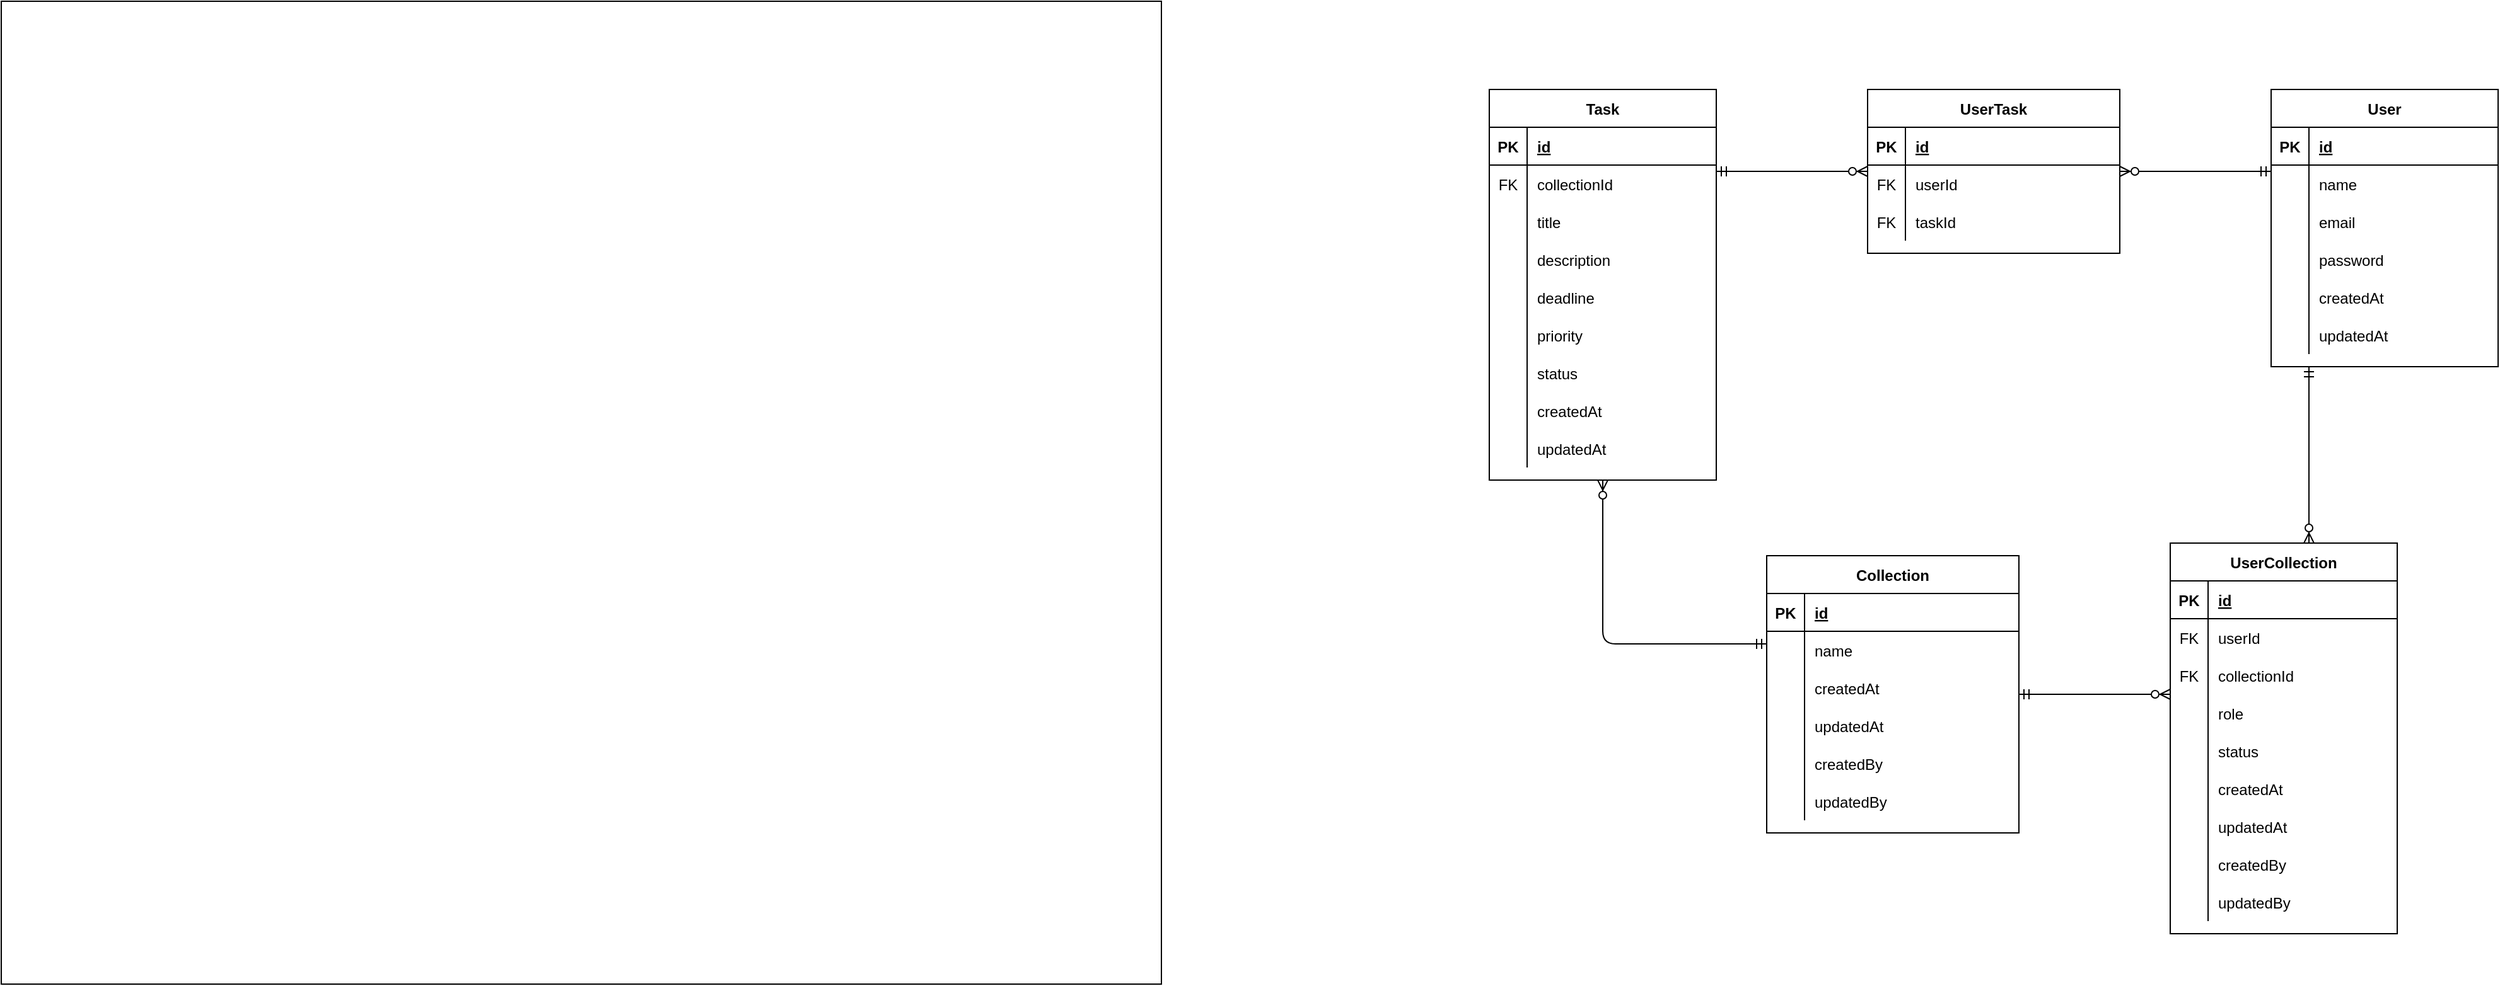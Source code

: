 <mxfile version="14.6.13" type="device"><diagram id="LHJUbzZDB-4HlDndaGVA" name="Page-1"><mxGraphModel dx="2553" dy="493" grid="1" gridSize="10" guides="1" tooltips="1" connect="1" arrows="1" fold="1" page="1" pageScale="1" pageWidth="850" pageHeight="1100" math="0" shadow="0"><root><mxCell id="0"/><mxCell id="1" parent="0"/><mxCell id="ROR3m7TJG-8Ucm5256rc-1" value="User" style="shape=table;startSize=30;container=1;collapsible=1;childLayout=tableLayout;fixedRows=1;rowLines=0;fontStyle=1;align=center;resizeLast=1;" parent="1" vertex="1"><mxGeometry x="600" y="120" width="180" height="220" as="geometry"/></mxCell><mxCell id="ROR3m7TJG-8Ucm5256rc-2" value="" style="shape=partialRectangle;collapsible=0;dropTarget=0;pointerEvents=0;fillColor=none;top=0;left=0;bottom=1;right=0;points=[[0,0.5],[1,0.5]];portConstraint=eastwest;" parent="ROR3m7TJG-8Ucm5256rc-1" vertex="1"><mxGeometry y="30" width="180" height="30" as="geometry"/></mxCell><mxCell id="ROR3m7TJG-8Ucm5256rc-3" value="PK" style="shape=partialRectangle;connectable=0;fillColor=none;top=0;left=0;bottom=0;right=0;fontStyle=1;overflow=hidden;" parent="ROR3m7TJG-8Ucm5256rc-2" vertex="1"><mxGeometry width="30" height="30" as="geometry"/></mxCell><mxCell id="ROR3m7TJG-8Ucm5256rc-4" value="id" style="shape=partialRectangle;connectable=0;fillColor=none;top=0;left=0;bottom=0;right=0;align=left;spacingLeft=6;fontStyle=5;overflow=hidden;" parent="ROR3m7TJG-8Ucm5256rc-2" vertex="1"><mxGeometry x="30" width="150" height="30" as="geometry"/></mxCell><mxCell id="ROR3m7TJG-8Ucm5256rc-5" value="" style="shape=partialRectangle;collapsible=0;dropTarget=0;pointerEvents=0;fillColor=none;top=0;left=0;bottom=0;right=0;points=[[0,0.5],[1,0.5]];portConstraint=eastwest;" parent="ROR3m7TJG-8Ucm5256rc-1" vertex="1"><mxGeometry y="60" width="180" height="30" as="geometry"/></mxCell><mxCell id="ROR3m7TJG-8Ucm5256rc-6" value="" style="shape=partialRectangle;connectable=0;fillColor=none;top=0;left=0;bottom=0;right=0;editable=1;overflow=hidden;" parent="ROR3m7TJG-8Ucm5256rc-5" vertex="1"><mxGeometry width="30" height="30" as="geometry"/></mxCell><mxCell id="ROR3m7TJG-8Ucm5256rc-7" value="name" style="shape=partialRectangle;connectable=0;fillColor=none;top=0;left=0;bottom=0;right=0;align=left;spacingLeft=6;overflow=hidden;" parent="ROR3m7TJG-8Ucm5256rc-5" vertex="1"><mxGeometry x="30" width="150" height="30" as="geometry"/></mxCell><mxCell id="ROR3m7TJG-8Ucm5256rc-8" value="" style="shape=partialRectangle;collapsible=0;dropTarget=0;pointerEvents=0;fillColor=none;top=0;left=0;bottom=0;right=0;points=[[0,0.5],[1,0.5]];portConstraint=eastwest;" parent="ROR3m7TJG-8Ucm5256rc-1" vertex="1"><mxGeometry y="90" width="180" height="30" as="geometry"/></mxCell><mxCell id="ROR3m7TJG-8Ucm5256rc-9" value="" style="shape=partialRectangle;connectable=0;fillColor=none;top=0;left=0;bottom=0;right=0;editable=1;overflow=hidden;" parent="ROR3m7TJG-8Ucm5256rc-8" vertex="1"><mxGeometry width="30" height="30" as="geometry"/></mxCell><mxCell id="ROR3m7TJG-8Ucm5256rc-10" value="email" style="shape=partialRectangle;connectable=0;fillColor=none;top=0;left=0;bottom=0;right=0;align=left;spacingLeft=6;overflow=hidden;" parent="ROR3m7TJG-8Ucm5256rc-8" vertex="1"><mxGeometry x="30" width="150" height="30" as="geometry"/></mxCell><mxCell id="ROR3m7TJG-8Ucm5256rc-11" value="" style="shape=partialRectangle;collapsible=0;dropTarget=0;pointerEvents=0;fillColor=none;top=0;left=0;bottom=0;right=0;points=[[0,0.5],[1,0.5]];portConstraint=eastwest;" parent="ROR3m7TJG-8Ucm5256rc-1" vertex="1"><mxGeometry y="120" width="180" height="30" as="geometry"/></mxCell><mxCell id="ROR3m7TJG-8Ucm5256rc-12" value="" style="shape=partialRectangle;connectable=0;fillColor=none;top=0;left=0;bottom=0;right=0;editable=1;overflow=hidden;" parent="ROR3m7TJG-8Ucm5256rc-11" vertex="1"><mxGeometry width="30" height="30" as="geometry"/></mxCell><mxCell id="ROR3m7TJG-8Ucm5256rc-13" value="password" style="shape=partialRectangle;connectable=0;fillColor=none;top=0;left=0;bottom=0;right=0;align=left;spacingLeft=6;overflow=hidden;" parent="ROR3m7TJG-8Ucm5256rc-11" vertex="1"><mxGeometry x="30" width="150" height="30" as="geometry"/></mxCell><mxCell id="ROR3m7TJG-8Ucm5256rc-14" value="" style="shape=partialRectangle;collapsible=0;dropTarget=0;pointerEvents=0;fillColor=none;top=0;left=0;bottom=0;right=0;points=[[0,0.5],[1,0.5]];portConstraint=eastwest;" parent="ROR3m7TJG-8Ucm5256rc-1" vertex="1"><mxGeometry y="150" width="180" height="30" as="geometry"/></mxCell><mxCell id="ROR3m7TJG-8Ucm5256rc-15" value="" style="shape=partialRectangle;connectable=0;fillColor=none;top=0;left=0;bottom=0;right=0;editable=1;overflow=hidden;" parent="ROR3m7TJG-8Ucm5256rc-14" vertex="1"><mxGeometry width="30" height="30" as="geometry"/></mxCell><mxCell id="ROR3m7TJG-8Ucm5256rc-16" value="createdAt" style="shape=partialRectangle;connectable=0;fillColor=none;top=0;left=0;bottom=0;right=0;align=left;spacingLeft=6;overflow=hidden;" parent="ROR3m7TJG-8Ucm5256rc-14" vertex="1"><mxGeometry x="30" width="150" height="30" as="geometry"/></mxCell><mxCell id="ROR3m7TJG-8Ucm5256rc-17" value="" style="shape=partialRectangle;collapsible=0;dropTarget=0;pointerEvents=0;fillColor=none;top=0;left=0;bottom=0;right=0;points=[[0,0.5],[1,0.5]];portConstraint=eastwest;" parent="ROR3m7TJG-8Ucm5256rc-1" vertex="1"><mxGeometry y="180" width="180" height="30" as="geometry"/></mxCell><mxCell id="ROR3m7TJG-8Ucm5256rc-18" value="" style="shape=partialRectangle;connectable=0;fillColor=none;top=0;left=0;bottom=0;right=0;editable=1;overflow=hidden;" parent="ROR3m7TJG-8Ucm5256rc-17" vertex="1"><mxGeometry width="30" height="30" as="geometry"/></mxCell><mxCell id="ROR3m7TJG-8Ucm5256rc-19" value="updatedAt" style="shape=partialRectangle;connectable=0;fillColor=none;top=0;left=0;bottom=0;right=0;align=left;spacingLeft=6;overflow=hidden;" parent="ROR3m7TJG-8Ucm5256rc-17" vertex="1"><mxGeometry x="30" width="150" height="30" as="geometry"/></mxCell><mxCell id="ROR3m7TJG-8Ucm5256rc-20" value="UserTask" style="shape=table;startSize=30;container=1;collapsible=1;childLayout=tableLayout;fixedRows=1;rowLines=0;fontStyle=1;align=center;resizeLast=1;" parent="1" vertex="1"><mxGeometry x="280" y="120" width="200" height="130" as="geometry"/></mxCell><mxCell id="ROR3m7TJG-8Ucm5256rc-21" value="" style="shape=partialRectangle;collapsible=0;dropTarget=0;pointerEvents=0;fillColor=none;top=0;left=0;bottom=1;right=0;points=[[0,0.5],[1,0.5]];portConstraint=eastwest;" parent="ROR3m7TJG-8Ucm5256rc-20" vertex="1"><mxGeometry y="30" width="200" height="30" as="geometry"/></mxCell><mxCell id="ROR3m7TJG-8Ucm5256rc-22" value="PK" style="shape=partialRectangle;connectable=0;fillColor=none;top=0;left=0;bottom=0;right=0;fontStyle=1;overflow=hidden;" parent="ROR3m7TJG-8Ucm5256rc-21" vertex="1"><mxGeometry width="30" height="30" as="geometry"/></mxCell><mxCell id="ROR3m7TJG-8Ucm5256rc-23" value="id" style="shape=partialRectangle;connectable=0;fillColor=none;top=0;left=0;bottom=0;right=0;align=left;spacingLeft=6;fontStyle=5;overflow=hidden;" parent="ROR3m7TJG-8Ucm5256rc-21" vertex="1"><mxGeometry x="30" width="170" height="30" as="geometry"/></mxCell><mxCell id="ROR3m7TJG-8Ucm5256rc-109" value="" style="shape=partialRectangle;collapsible=0;dropTarget=0;pointerEvents=0;fillColor=none;top=0;left=0;bottom=0;right=0;points=[[0,0.5],[1,0.5]];portConstraint=eastwest;" parent="ROR3m7TJG-8Ucm5256rc-20" vertex="1"><mxGeometry y="60" width="200" height="30" as="geometry"/></mxCell><mxCell id="ROR3m7TJG-8Ucm5256rc-110" value="FK" style="shape=partialRectangle;connectable=0;fillColor=none;top=0;left=0;bottom=0;right=0;fontStyle=0;overflow=hidden;" parent="ROR3m7TJG-8Ucm5256rc-109" vertex="1"><mxGeometry width="30" height="30" as="geometry"/></mxCell><mxCell id="ROR3m7TJG-8Ucm5256rc-111" value="userId" style="shape=partialRectangle;connectable=0;fillColor=none;top=0;left=0;bottom=0;right=0;align=left;spacingLeft=6;fontStyle=0;overflow=hidden;" parent="ROR3m7TJG-8Ucm5256rc-109" vertex="1"><mxGeometry x="30" width="170" height="30" as="geometry"/></mxCell><mxCell id="ROR3m7TJG-8Ucm5256rc-102" value="" style="shape=partialRectangle;collapsible=0;dropTarget=0;pointerEvents=0;fillColor=none;top=0;left=0;bottom=0;right=0;points=[[0,0.5],[1,0.5]];portConstraint=eastwest;" parent="ROR3m7TJG-8Ucm5256rc-20" vertex="1"><mxGeometry y="90" width="200" height="30" as="geometry"/></mxCell><mxCell id="ROR3m7TJG-8Ucm5256rc-103" value="FK" style="shape=partialRectangle;connectable=0;fillColor=none;top=0;left=0;bottom=0;right=0;fontStyle=0;overflow=hidden;" parent="ROR3m7TJG-8Ucm5256rc-102" vertex="1"><mxGeometry width="30" height="30" as="geometry"/></mxCell><mxCell id="ROR3m7TJG-8Ucm5256rc-104" value="taskId" style="shape=partialRectangle;connectable=0;fillColor=none;top=0;left=0;bottom=0;right=0;align=left;spacingLeft=6;fontStyle=0;overflow=hidden;" parent="ROR3m7TJG-8Ucm5256rc-102" vertex="1"><mxGeometry x="30" width="170" height="30" as="geometry"/></mxCell><mxCell id="ROR3m7TJG-8Ucm5256rc-33" value="Task" style="shape=table;startSize=30;container=1;collapsible=1;childLayout=tableLayout;fixedRows=1;rowLines=0;fontStyle=1;align=center;resizeLast=1;" parent="1" vertex="1"><mxGeometry x="-20" y="120" width="180" height="310" as="geometry"/></mxCell><mxCell id="ROR3m7TJG-8Ucm5256rc-34" value="" style="shape=partialRectangle;collapsible=0;dropTarget=0;pointerEvents=0;fillColor=none;top=0;left=0;bottom=1;right=0;points=[[0,0.5],[1,0.5]];portConstraint=eastwest;" parent="ROR3m7TJG-8Ucm5256rc-33" vertex="1"><mxGeometry y="30" width="180" height="30" as="geometry"/></mxCell><mxCell id="ROR3m7TJG-8Ucm5256rc-35" value="PK" style="shape=partialRectangle;connectable=0;fillColor=none;top=0;left=0;bottom=0;right=0;fontStyle=1;overflow=hidden;" parent="ROR3m7TJG-8Ucm5256rc-34" vertex="1"><mxGeometry width="30" height="30" as="geometry"/></mxCell><mxCell id="ROR3m7TJG-8Ucm5256rc-36" value="id" style="shape=partialRectangle;connectable=0;fillColor=none;top=0;left=0;bottom=0;right=0;align=left;spacingLeft=6;fontStyle=5;overflow=hidden;" parent="ROR3m7TJG-8Ucm5256rc-34" vertex="1"><mxGeometry x="30" width="150" height="30" as="geometry"/></mxCell><mxCell id="ROR3m7TJG-8Ucm5256rc-112" value="" style="shape=partialRectangle;collapsible=0;dropTarget=0;pointerEvents=0;fillColor=none;top=0;left=0;bottom=0;right=0;points=[[0,0.5],[1,0.5]];portConstraint=eastwest;" parent="ROR3m7TJG-8Ucm5256rc-33" vertex="1"><mxGeometry y="60" width="180" height="30" as="geometry"/></mxCell><mxCell id="ROR3m7TJG-8Ucm5256rc-113" value="FK" style="shape=partialRectangle;connectable=0;fillColor=none;top=0;left=0;bottom=0;right=0;fontStyle=0;overflow=hidden;" parent="ROR3m7TJG-8Ucm5256rc-112" vertex="1"><mxGeometry width="30" height="30" as="geometry"/></mxCell><mxCell id="ROR3m7TJG-8Ucm5256rc-114" value="collectionId" style="shape=partialRectangle;connectable=0;fillColor=none;top=0;left=0;bottom=0;right=0;align=left;spacingLeft=6;fontStyle=0;overflow=hidden;" parent="ROR3m7TJG-8Ucm5256rc-112" vertex="1"><mxGeometry x="30" width="150" height="30" as="geometry"/></mxCell><mxCell id="ROR3m7TJG-8Ucm5256rc-37" value="" style="shape=partialRectangle;collapsible=0;dropTarget=0;pointerEvents=0;fillColor=none;top=0;left=0;bottom=0;right=0;points=[[0,0.5],[1,0.5]];portConstraint=eastwest;" parent="ROR3m7TJG-8Ucm5256rc-33" vertex="1"><mxGeometry y="90" width="180" height="30" as="geometry"/></mxCell><mxCell id="ROR3m7TJG-8Ucm5256rc-38" value="" style="shape=partialRectangle;connectable=0;fillColor=none;top=0;left=0;bottom=0;right=0;editable=1;overflow=hidden;" parent="ROR3m7TJG-8Ucm5256rc-37" vertex="1"><mxGeometry width="30" height="30" as="geometry"/></mxCell><mxCell id="ROR3m7TJG-8Ucm5256rc-39" value="title" style="shape=partialRectangle;connectable=0;fillColor=none;top=0;left=0;bottom=0;right=0;align=left;spacingLeft=6;overflow=hidden;" parent="ROR3m7TJG-8Ucm5256rc-37" vertex="1"><mxGeometry x="30" width="150" height="30" as="geometry"/></mxCell><mxCell id="ROR3m7TJG-8Ucm5256rc-40" value="" style="shape=partialRectangle;collapsible=0;dropTarget=0;pointerEvents=0;fillColor=none;top=0;left=0;bottom=0;right=0;points=[[0,0.5],[1,0.5]];portConstraint=eastwest;" parent="ROR3m7TJG-8Ucm5256rc-33" vertex="1"><mxGeometry y="120" width="180" height="30" as="geometry"/></mxCell><mxCell id="ROR3m7TJG-8Ucm5256rc-41" value="" style="shape=partialRectangle;connectable=0;fillColor=none;top=0;left=0;bottom=0;right=0;editable=1;overflow=hidden;" parent="ROR3m7TJG-8Ucm5256rc-40" vertex="1"><mxGeometry width="30" height="30" as="geometry"/></mxCell><mxCell id="ROR3m7TJG-8Ucm5256rc-42" value="description" style="shape=partialRectangle;connectable=0;fillColor=none;top=0;left=0;bottom=0;right=0;align=left;spacingLeft=6;overflow=hidden;" parent="ROR3m7TJG-8Ucm5256rc-40" vertex="1"><mxGeometry x="30" width="150" height="30" as="geometry"/></mxCell><mxCell id="ROR3m7TJG-8Ucm5256rc-43" value="" style="shape=partialRectangle;collapsible=0;dropTarget=0;pointerEvents=0;fillColor=none;top=0;left=0;bottom=0;right=0;points=[[0,0.5],[1,0.5]];portConstraint=eastwest;" parent="ROR3m7TJG-8Ucm5256rc-33" vertex="1"><mxGeometry y="150" width="180" height="30" as="geometry"/></mxCell><mxCell id="ROR3m7TJG-8Ucm5256rc-44" value="" style="shape=partialRectangle;connectable=0;fillColor=none;top=0;left=0;bottom=0;right=0;editable=1;overflow=hidden;" parent="ROR3m7TJG-8Ucm5256rc-43" vertex="1"><mxGeometry width="30" height="30" as="geometry"/></mxCell><mxCell id="ROR3m7TJG-8Ucm5256rc-45" value="deadline" style="shape=partialRectangle;connectable=0;fillColor=none;top=0;left=0;bottom=0;right=0;align=left;spacingLeft=6;overflow=hidden;" parent="ROR3m7TJG-8Ucm5256rc-43" vertex="1"><mxGeometry x="30" width="150" height="30" as="geometry"/></mxCell><mxCell id="ROR3m7TJG-8Ucm5256rc-46" value="" style="shape=partialRectangle;collapsible=0;dropTarget=0;pointerEvents=0;fillColor=none;top=0;left=0;bottom=0;right=0;points=[[0,0.5],[1,0.5]];portConstraint=eastwest;" parent="ROR3m7TJG-8Ucm5256rc-33" vertex="1"><mxGeometry y="180" width="180" height="30" as="geometry"/></mxCell><mxCell id="ROR3m7TJG-8Ucm5256rc-47" value="" style="shape=partialRectangle;connectable=0;fillColor=none;top=0;left=0;bottom=0;right=0;editable=1;overflow=hidden;" parent="ROR3m7TJG-8Ucm5256rc-46" vertex="1"><mxGeometry width="30" height="30" as="geometry"/></mxCell><mxCell id="ROR3m7TJG-8Ucm5256rc-48" value="priority" style="shape=partialRectangle;connectable=0;fillColor=none;top=0;left=0;bottom=0;right=0;align=left;spacingLeft=6;overflow=hidden;" parent="ROR3m7TJG-8Ucm5256rc-46" vertex="1"><mxGeometry x="30" width="150" height="30" as="geometry"/></mxCell><mxCell id="ROR3m7TJG-8Ucm5256rc-49" value="" style="shape=partialRectangle;collapsible=0;dropTarget=0;pointerEvents=0;fillColor=none;top=0;left=0;bottom=0;right=0;points=[[0,0.5],[1,0.5]];portConstraint=eastwest;" parent="ROR3m7TJG-8Ucm5256rc-33" vertex="1"><mxGeometry y="210" width="180" height="30" as="geometry"/></mxCell><mxCell id="ROR3m7TJG-8Ucm5256rc-50" value="" style="shape=partialRectangle;connectable=0;fillColor=none;top=0;left=0;bottom=0;right=0;editable=1;overflow=hidden;" parent="ROR3m7TJG-8Ucm5256rc-49" vertex="1"><mxGeometry width="30" height="30" as="geometry"/></mxCell><mxCell id="ROR3m7TJG-8Ucm5256rc-51" value="status" style="shape=partialRectangle;connectable=0;fillColor=none;top=0;left=0;bottom=0;right=0;align=left;spacingLeft=6;overflow=hidden;" parent="ROR3m7TJG-8Ucm5256rc-49" vertex="1"><mxGeometry x="30" width="150" height="30" as="geometry"/></mxCell><mxCell id="ROR3m7TJG-8Ucm5256rc-52" value="" style="shape=partialRectangle;collapsible=0;dropTarget=0;pointerEvents=0;fillColor=none;top=0;left=0;bottom=0;right=0;points=[[0,0.5],[1,0.5]];portConstraint=eastwest;" parent="ROR3m7TJG-8Ucm5256rc-33" vertex="1"><mxGeometry y="240" width="180" height="30" as="geometry"/></mxCell><mxCell id="ROR3m7TJG-8Ucm5256rc-53" value="" style="shape=partialRectangle;connectable=0;fillColor=none;top=0;left=0;bottom=0;right=0;editable=1;overflow=hidden;" parent="ROR3m7TJG-8Ucm5256rc-52" vertex="1"><mxGeometry width="30" height="30" as="geometry"/></mxCell><mxCell id="ROR3m7TJG-8Ucm5256rc-54" value="createdAt" style="shape=partialRectangle;connectable=0;fillColor=none;top=0;left=0;bottom=0;right=0;align=left;spacingLeft=6;overflow=hidden;" parent="ROR3m7TJG-8Ucm5256rc-52" vertex="1"><mxGeometry x="30" width="150" height="30" as="geometry"/></mxCell><mxCell id="ROR3m7TJG-8Ucm5256rc-55" value="" style="shape=partialRectangle;collapsible=0;dropTarget=0;pointerEvents=0;fillColor=none;top=0;left=0;bottom=0;right=0;points=[[0,0.5],[1,0.5]];portConstraint=eastwest;" parent="ROR3m7TJG-8Ucm5256rc-33" vertex="1"><mxGeometry y="270" width="180" height="30" as="geometry"/></mxCell><mxCell id="ROR3m7TJG-8Ucm5256rc-56" value="" style="shape=partialRectangle;connectable=0;fillColor=none;top=0;left=0;bottom=0;right=0;editable=1;overflow=hidden;" parent="ROR3m7TJG-8Ucm5256rc-55" vertex="1"><mxGeometry width="30" height="30" as="geometry"/></mxCell><mxCell id="ROR3m7TJG-8Ucm5256rc-57" value="updatedAt" style="shape=partialRectangle;connectable=0;fillColor=none;top=0;left=0;bottom=0;right=0;align=left;spacingLeft=6;overflow=hidden;" parent="ROR3m7TJG-8Ucm5256rc-55" vertex="1"><mxGeometry x="30" width="150" height="30" as="geometry"/></mxCell><mxCell id="ROR3m7TJG-8Ucm5256rc-58" value="Collection" style="shape=table;startSize=30;container=1;collapsible=1;childLayout=tableLayout;fixedRows=1;rowLines=0;fontStyle=1;align=center;resizeLast=1;" parent="1" vertex="1"><mxGeometry x="200" y="490" width="200" height="220" as="geometry"/></mxCell><mxCell id="ROR3m7TJG-8Ucm5256rc-59" value="" style="shape=partialRectangle;collapsible=0;dropTarget=0;pointerEvents=0;fillColor=none;top=0;left=0;bottom=1;right=0;points=[[0,0.5],[1,0.5]];portConstraint=eastwest;" parent="ROR3m7TJG-8Ucm5256rc-58" vertex="1"><mxGeometry y="30" width="200" height="30" as="geometry"/></mxCell><mxCell id="ROR3m7TJG-8Ucm5256rc-60" value="PK" style="shape=partialRectangle;connectable=0;fillColor=none;top=0;left=0;bottom=0;right=0;fontStyle=1;overflow=hidden;" parent="ROR3m7TJG-8Ucm5256rc-59" vertex="1"><mxGeometry width="30" height="30" as="geometry"/></mxCell><mxCell id="ROR3m7TJG-8Ucm5256rc-61" value="id" style="shape=partialRectangle;connectable=0;fillColor=none;top=0;left=0;bottom=0;right=0;align=left;spacingLeft=6;fontStyle=5;overflow=hidden;" parent="ROR3m7TJG-8Ucm5256rc-59" vertex="1"><mxGeometry x="30" width="170" height="30" as="geometry"/></mxCell><mxCell id="ROR3m7TJG-8Ucm5256rc-62" value="" style="shape=partialRectangle;collapsible=0;dropTarget=0;pointerEvents=0;fillColor=none;top=0;left=0;bottom=0;right=0;points=[[0,0.5],[1,0.5]];portConstraint=eastwest;" parent="ROR3m7TJG-8Ucm5256rc-58" vertex="1"><mxGeometry y="60" width="200" height="30" as="geometry"/></mxCell><mxCell id="ROR3m7TJG-8Ucm5256rc-63" value="" style="shape=partialRectangle;connectable=0;fillColor=none;top=0;left=0;bottom=0;right=0;editable=1;overflow=hidden;" parent="ROR3m7TJG-8Ucm5256rc-62" vertex="1"><mxGeometry width="30" height="30" as="geometry"/></mxCell><mxCell id="ROR3m7TJG-8Ucm5256rc-64" value="name" style="shape=partialRectangle;connectable=0;fillColor=none;top=0;left=0;bottom=0;right=0;align=left;spacingLeft=6;overflow=hidden;" parent="ROR3m7TJG-8Ucm5256rc-62" vertex="1"><mxGeometry x="30" width="170" height="30" as="geometry"/></mxCell><mxCell id="ROR3m7TJG-8Ucm5256rc-65" value="" style="shape=partialRectangle;collapsible=0;dropTarget=0;pointerEvents=0;fillColor=none;top=0;left=0;bottom=0;right=0;points=[[0,0.5],[1,0.5]];portConstraint=eastwest;" parent="ROR3m7TJG-8Ucm5256rc-58" vertex="1"><mxGeometry y="90" width="200" height="30" as="geometry"/></mxCell><mxCell id="ROR3m7TJG-8Ucm5256rc-66" value="" style="shape=partialRectangle;connectable=0;fillColor=none;top=0;left=0;bottom=0;right=0;editable=1;overflow=hidden;" parent="ROR3m7TJG-8Ucm5256rc-65" vertex="1"><mxGeometry width="30" height="30" as="geometry"/></mxCell><mxCell id="ROR3m7TJG-8Ucm5256rc-67" value="createdAt" style="shape=partialRectangle;connectable=0;fillColor=none;top=0;left=0;bottom=0;right=0;align=left;spacingLeft=6;overflow=hidden;" parent="ROR3m7TJG-8Ucm5256rc-65" vertex="1"><mxGeometry x="30" width="170" height="30" as="geometry"/></mxCell><mxCell id="ROR3m7TJG-8Ucm5256rc-68" value="" style="shape=partialRectangle;collapsible=0;dropTarget=0;pointerEvents=0;fillColor=none;top=0;left=0;bottom=0;right=0;points=[[0,0.5],[1,0.5]];portConstraint=eastwest;" parent="ROR3m7TJG-8Ucm5256rc-58" vertex="1"><mxGeometry y="120" width="200" height="30" as="geometry"/></mxCell><mxCell id="ROR3m7TJG-8Ucm5256rc-69" value="" style="shape=partialRectangle;connectable=0;fillColor=none;top=0;left=0;bottom=0;right=0;editable=1;overflow=hidden;" parent="ROR3m7TJG-8Ucm5256rc-68" vertex="1"><mxGeometry width="30" height="30" as="geometry"/></mxCell><mxCell id="ROR3m7TJG-8Ucm5256rc-70" value="updatedAt" style="shape=partialRectangle;connectable=0;fillColor=none;top=0;left=0;bottom=0;right=0;align=left;spacingLeft=6;overflow=hidden;" parent="ROR3m7TJG-8Ucm5256rc-68" vertex="1"><mxGeometry x="30" width="170" height="30" as="geometry"/></mxCell><mxCell id="ROR3m7TJG-8Ucm5256rc-74" value="" style="shape=partialRectangle;collapsible=0;dropTarget=0;pointerEvents=0;fillColor=none;top=0;left=0;bottom=0;right=0;points=[[0,0.5],[1,0.5]];portConstraint=eastwest;" parent="ROR3m7TJG-8Ucm5256rc-58" vertex="1"><mxGeometry y="150" width="200" height="30" as="geometry"/></mxCell><mxCell id="ROR3m7TJG-8Ucm5256rc-75" value="" style="shape=partialRectangle;connectable=0;fillColor=none;top=0;left=0;bottom=0;right=0;editable=1;overflow=hidden;" parent="ROR3m7TJG-8Ucm5256rc-74" vertex="1"><mxGeometry width="30" height="30" as="geometry"/></mxCell><mxCell id="ROR3m7TJG-8Ucm5256rc-76" value="createdBy" style="shape=partialRectangle;connectable=0;fillColor=none;top=0;left=0;bottom=0;right=0;align=left;spacingLeft=6;overflow=hidden;" parent="ROR3m7TJG-8Ucm5256rc-74" vertex="1"><mxGeometry x="30" width="170" height="30" as="geometry"/></mxCell><mxCell id="ROR3m7TJG-8Ucm5256rc-71" value="" style="shape=partialRectangle;collapsible=0;dropTarget=0;pointerEvents=0;fillColor=none;top=0;left=0;bottom=0;right=0;points=[[0,0.5],[1,0.5]];portConstraint=eastwest;" parent="ROR3m7TJG-8Ucm5256rc-58" vertex="1"><mxGeometry y="180" width="200" height="30" as="geometry"/></mxCell><mxCell id="ROR3m7TJG-8Ucm5256rc-72" value="" style="shape=partialRectangle;connectable=0;fillColor=none;top=0;left=0;bottom=0;right=0;editable=1;overflow=hidden;" parent="ROR3m7TJG-8Ucm5256rc-71" vertex="1"><mxGeometry width="30" height="30" as="geometry"/></mxCell><mxCell id="ROR3m7TJG-8Ucm5256rc-73" value="updatedBy" style="shape=partialRectangle;connectable=0;fillColor=none;top=0;left=0;bottom=0;right=0;align=left;spacingLeft=6;overflow=hidden;" parent="ROR3m7TJG-8Ucm5256rc-71" vertex="1"><mxGeometry x="30" width="170" height="30" as="geometry"/></mxCell><mxCell id="ROR3m7TJG-8Ucm5256rc-77" value="UserCollection" style="shape=table;startSize=30;container=1;collapsible=1;childLayout=tableLayout;fixedRows=1;rowLines=0;fontStyle=1;align=center;resizeLast=1;" parent="1" vertex="1"><mxGeometry x="520" y="480" width="180" height="310" as="geometry"/></mxCell><mxCell id="ROR3m7TJG-8Ucm5256rc-78" value="" style="shape=partialRectangle;collapsible=0;dropTarget=0;pointerEvents=0;fillColor=none;top=0;left=0;bottom=1;right=0;points=[[0,0.5],[1,0.5]];portConstraint=eastwest;" parent="ROR3m7TJG-8Ucm5256rc-77" vertex="1"><mxGeometry y="30" width="180" height="30" as="geometry"/></mxCell><mxCell id="ROR3m7TJG-8Ucm5256rc-79" value="PK" style="shape=partialRectangle;connectable=0;fillColor=none;top=0;left=0;bottom=0;right=0;fontStyle=1;overflow=hidden;" parent="ROR3m7TJG-8Ucm5256rc-78" vertex="1"><mxGeometry width="30" height="30" as="geometry"/></mxCell><mxCell id="ROR3m7TJG-8Ucm5256rc-80" value="id" style="shape=partialRectangle;connectable=0;fillColor=none;top=0;left=0;bottom=0;right=0;align=left;spacingLeft=6;fontStyle=5;overflow=hidden;" parent="ROR3m7TJG-8Ucm5256rc-78" vertex="1"><mxGeometry x="30" width="150" height="30" as="geometry"/></mxCell><mxCell id="ROR3m7TJG-8Ucm5256rc-115" value="" style="shape=partialRectangle;collapsible=0;dropTarget=0;pointerEvents=0;fillColor=none;top=0;left=0;bottom=0;right=0;points=[[0,0.5],[1,0.5]];portConstraint=eastwest;" parent="ROR3m7TJG-8Ucm5256rc-77" vertex="1"><mxGeometry y="60" width="180" height="30" as="geometry"/></mxCell><mxCell id="ROR3m7TJG-8Ucm5256rc-116" value="FK" style="shape=partialRectangle;connectable=0;fillColor=none;top=0;left=0;bottom=0;right=0;fontStyle=0;overflow=hidden;" parent="ROR3m7TJG-8Ucm5256rc-115" vertex="1"><mxGeometry width="30" height="30" as="geometry"/></mxCell><mxCell id="ROR3m7TJG-8Ucm5256rc-117" value="userId" style="shape=partialRectangle;connectable=0;fillColor=none;top=0;left=0;bottom=0;right=0;align=left;spacingLeft=6;fontStyle=0;overflow=hidden;" parent="ROR3m7TJG-8Ucm5256rc-115" vertex="1"><mxGeometry x="30" width="150" height="30" as="geometry"/></mxCell><mxCell id="ROR3m7TJG-8Ucm5256rc-118" value="" style="shape=partialRectangle;collapsible=0;dropTarget=0;pointerEvents=0;fillColor=none;top=0;left=0;bottom=0;right=0;points=[[0,0.5],[1,0.5]];portConstraint=eastwest;" parent="ROR3m7TJG-8Ucm5256rc-77" vertex="1"><mxGeometry y="90" width="180" height="30" as="geometry"/></mxCell><mxCell id="ROR3m7TJG-8Ucm5256rc-119" value="FK" style="shape=partialRectangle;connectable=0;fillColor=none;top=0;left=0;bottom=0;right=0;fontStyle=0;overflow=hidden;" parent="ROR3m7TJG-8Ucm5256rc-118" vertex="1"><mxGeometry width="30" height="30" as="geometry"/></mxCell><mxCell id="ROR3m7TJG-8Ucm5256rc-120" value="collectionId" style="shape=partialRectangle;connectable=0;fillColor=none;top=0;left=0;bottom=0;right=0;align=left;spacingLeft=6;fontStyle=0;overflow=hidden;" parent="ROR3m7TJG-8Ucm5256rc-118" vertex="1"><mxGeometry x="30" width="150" height="30" as="geometry"/></mxCell><mxCell id="ROR3m7TJG-8Ucm5256rc-96" value="" style="shape=partialRectangle;collapsible=0;dropTarget=0;pointerEvents=0;fillColor=none;top=0;left=0;bottom=0;right=0;points=[[0,0.5],[1,0.5]];portConstraint=eastwest;" parent="ROR3m7TJG-8Ucm5256rc-77" vertex="1"><mxGeometry y="120" width="180" height="30" as="geometry"/></mxCell><mxCell id="ROR3m7TJG-8Ucm5256rc-97" value="" style="shape=partialRectangle;connectable=0;fillColor=none;top=0;left=0;bottom=0;right=0;editable=1;overflow=hidden;" parent="ROR3m7TJG-8Ucm5256rc-96" vertex="1"><mxGeometry width="30" height="30" as="geometry"/></mxCell><mxCell id="ROR3m7TJG-8Ucm5256rc-98" value="role" style="shape=partialRectangle;connectable=0;fillColor=none;top=0;left=0;bottom=0;right=0;align=left;spacingLeft=6;overflow=hidden;" parent="ROR3m7TJG-8Ucm5256rc-96" vertex="1"><mxGeometry x="30" width="150" height="30" as="geometry"/></mxCell><mxCell id="ROR3m7TJG-8Ucm5256rc-99" value="" style="shape=partialRectangle;collapsible=0;dropTarget=0;pointerEvents=0;fillColor=none;top=0;left=0;bottom=0;right=0;points=[[0,0.5],[1,0.5]];portConstraint=eastwest;" parent="ROR3m7TJG-8Ucm5256rc-77" vertex="1"><mxGeometry y="150" width="180" height="30" as="geometry"/></mxCell><mxCell id="ROR3m7TJG-8Ucm5256rc-100" value="" style="shape=partialRectangle;connectable=0;fillColor=none;top=0;left=0;bottom=0;right=0;editable=1;overflow=hidden;" parent="ROR3m7TJG-8Ucm5256rc-99" vertex="1"><mxGeometry width="30" height="30" as="geometry"/></mxCell><mxCell id="ROR3m7TJG-8Ucm5256rc-101" value="status" style="shape=partialRectangle;connectable=0;fillColor=none;top=0;left=0;bottom=0;right=0;align=left;spacingLeft=6;overflow=hidden;" parent="ROR3m7TJG-8Ucm5256rc-99" vertex="1"><mxGeometry x="30" width="150" height="30" as="geometry"/></mxCell><mxCell id="ROR3m7TJG-8Ucm5256rc-81" value="" style="shape=partialRectangle;collapsible=0;dropTarget=0;pointerEvents=0;fillColor=none;top=0;left=0;bottom=0;right=0;points=[[0,0.5],[1,0.5]];portConstraint=eastwest;" parent="ROR3m7TJG-8Ucm5256rc-77" vertex="1"><mxGeometry y="180" width="180" height="30" as="geometry"/></mxCell><mxCell id="ROR3m7TJG-8Ucm5256rc-82" value="" style="shape=partialRectangle;connectable=0;fillColor=none;top=0;left=0;bottom=0;right=0;editable=1;overflow=hidden;" parent="ROR3m7TJG-8Ucm5256rc-81" vertex="1"><mxGeometry width="30" height="30" as="geometry"/></mxCell><mxCell id="ROR3m7TJG-8Ucm5256rc-83" value="createdAt" style="shape=partialRectangle;connectable=0;fillColor=none;top=0;left=0;bottom=0;right=0;align=left;spacingLeft=6;overflow=hidden;" parent="ROR3m7TJG-8Ucm5256rc-81" vertex="1"><mxGeometry x="30" width="150" height="30" as="geometry"/></mxCell><mxCell id="ROR3m7TJG-8Ucm5256rc-84" value="" style="shape=partialRectangle;collapsible=0;dropTarget=0;pointerEvents=0;fillColor=none;top=0;left=0;bottom=0;right=0;points=[[0,0.5],[1,0.5]];portConstraint=eastwest;" parent="ROR3m7TJG-8Ucm5256rc-77" vertex="1"><mxGeometry y="210" width="180" height="30" as="geometry"/></mxCell><mxCell id="ROR3m7TJG-8Ucm5256rc-85" value="" style="shape=partialRectangle;connectable=0;fillColor=none;top=0;left=0;bottom=0;right=0;editable=1;overflow=hidden;" parent="ROR3m7TJG-8Ucm5256rc-84" vertex="1"><mxGeometry width="30" height="30" as="geometry"/></mxCell><mxCell id="ROR3m7TJG-8Ucm5256rc-86" value="updatedAt" style="shape=partialRectangle;connectable=0;fillColor=none;top=0;left=0;bottom=0;right=0;align=left;spacingLeft=6;overflow=hidden;" parent="ROR3m7TJG-8Ucm5256rc-84" vertex="1"><mxGeometry x="30" width="150" height="30" as="geometry"/></mxCell><mxCell id="ROR3m7TJG-8Ucm5256rc-87" value="" style="shape=partialRectangle;collapsible=0;dropTarget=0;pointerEvents=0;fillColor=none;top=0;left=0;bottom=0;right=0;points=[[0,0.5],[1,0.5]];portConstraint=eastwest;" parent="ROR3m7TJG-8Ucm5256rc-77" vertex="1"><mxGeometry y="240" width="180" height="30" as="geometry"/></mxCell><mxCell id="ROR3m7TJG-8Ucm5256rc-88" value="" style="shape=partialRectangle;connectable=0;fillColor=none;top=0;left=0;bottom=0;right=0;editable=1;overflow=hidden;" parent="ROR3m7TJG-8Ucm5256rc-87" vertex="1"><mxGeometry width="30" height="30" as="geometry"/></mxCell><mxCell id="ROR3m7TJG-8Ucm5256rc-89" value="createdBy" style="shape=partialRectangle;connectable=0;fillColor=none;top=0;left=0;bottom=0;right=0;align=left;spacingLeft=6;overflow=hidden;" parent="ROR3m7TJG-8Ucm5256rc-87" vertex="1"><mxGeometry x="30" width="150" height="30" as="geometry"/></mxCell><mxCell id="ROR3m7TJG-8Ucm5256rc-90" value="" style="shape=partialRectangle;collapsible=0;dropTarget=0;pointerEvents=0;fillColor=none;top=0;left=0;bottom=0;right=0;points=[[0,0.5],[1,0.5]];portConstraint=eastwest;" parent="ROR3m7TJG-8Ucm5256rc-77" vertex="1"><mxGeometry y="270" width="180" height="30" as="geometry"/></mxCell><mxCell id="ROR3m7TJG-8Ucm5256rc-91" value="" style="shape=partialRectangle;connectable=0;fillColor=none;top=0;left=0;bottom=0;right=0;editable=1;overflow=hidden;" parent="ROR3m7TJG-8Ucm5256rc-90" vertex="1"><mxGeometry width="30" height="30" as="geometry"/></mxCell><mxCell id="ROR3m7TJG-8Ucm5256rc-92" value="updatedBy" style="shape=partialRectangle;connectable=0;fillColor=none;top=0;left=0;bottom=0;right=0;align=left;spacingLeft=6;overflow=hidden;" parent="ROR3m7TJG-8Ucm5256rc-90" vertex="1"><mxGeometry x="30" width="150" height="30" as="geometry"/></mxCell><mxCell id="ROR3m7TJG-8Ucm5256rc-122" value="" style="edgeStyle=orthogonalEdgeStyle;fontSize=12;html=1;endArrow=ERzeroToMany;startArrow=ERmandOne;" parent="1" source="ROR3m7TJG-8Ucm5256rc-1" target="ROR3m7TJG-8Ucm5256rc-20" edge="1"><mxGeometry width="100" height="100" relative="1" as="geometry"><mxPoint x="380" y="370" as="sourcePoint"/><mxPoint x="480" y="270" as="targetPoint"/><Array as="points"><mxPoint x="580" y="185"/><mxPoint x="580" y="185"/></Array></mxGeometry></mxCell><mxCell id="ROR3m7TJG-8Ucm5256rc-123" value="" style="edgeStyle=orthogonalEdgeStyle;fontSize=12;html=1;endArrow=ERzeroToMany;startArrow=ERmandOne;" parent="1" source="ROR3m7TJG-8Ucm5256rc-33" target="ROR3m7TJG-8Ucm5256rc-20" edge="1"><mxGeometry width="100" height="100" relative="1" as="geometry"><mxPoint x="170" y="229.999" as="sourcePoint"/><mxPoint x="290" y="274.94" as="targetPoint"/><Array as="points"><mxPoint x="190" y="185"/><mxPoint x="190" y="185"/></Array></mxGeometry></mxCell><mxCell id="ROR3m7TJG-8Ucm5256rc-124" value="" style="edgeStyle=orthogonalEdgeStyle;fontSize=12;html=1;endArrow=ERzeroToMany;startArrow=ERmandOne;" parent="1" source="ROR3m7TJG-8Ucm5256rc-58" target="ROR3m7TJG-8Ucm5256rc-77" edge="1"><mxGeometry width="100" height="100" relative="1" as="geometry"><mxPoint x="359.94" y="409.999" as="sourcePoint"/><mxPoint x="479.94" y="319.999" as="targetPoint"/><Array as="points"><mxPoint x="500" y="600"/><mxPoint x="500" y="600"/></Array></mxGeometry></mxCell><mxCell id="ROR3m7TJG-8Ucm5256rc-125" value="" style="edgeStyle=orthogonalEdgeStyle;fontSize=12;html=1;endArrow=ERzeroToMany;startArrow=ERmandOne;" parent="1" source="ROR3m7TJG-8Ucm5256rc-1" target="ROR3m7TJG-8Ucm5256rc-77" edge="1"><mxGeometry width="100" height="100" relative="1" as="geometry"><mxPoint x="630" y="384.94" as="sourcePoint"/><mxPoint x="510" y="339.999" as="targetPoint"/><Array as="points"><mxPoint x="630" y="380"/><mxPoint x="630" y="380"/></Array></mxGeometry></mxCell><mxCell id="ROR3m7TJG-8Ucm5256rc-126" value="" style="rounded=0;whiteSpace=wrap;html=1;fillColor=none;" parent="1" vertex="1"><mxGeometry x="-1200" y="50" width="920" height="780" as="geometry"/></mxCell><mxCell id="phKZUJt0XKhQINRqDbY--1" value="" style="edgeStyle=orthogonalEdgeStyle;fontSize=12;html=1;endArrow=ERzeroToMany;startArrow=ERmandOne;" edge="1" parent="1" source="ROR3m7TJG-8Ucm5256rc-58" target="ROR3m7TJG-8Ucm5256rc-33"><mxGeometry width="100" height="100" relative="1" as="geometry"><mxPoint x="60" y="480" as="sourcePoint"/><mxPoint x="180" y="480" as="targetPoint"/><Array as="points"><mxPoint x="70" y="560"/></Array></mxGeometry></mxCell></root></mxGraphModel></diagram></mxfile>